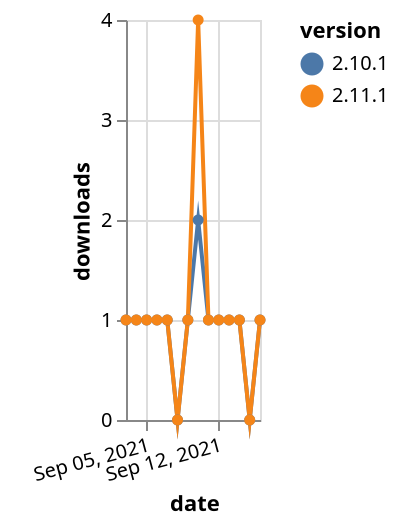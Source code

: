 {"$schema": "https://vega.github.io/schema/vega-lite/v5.json", "description": "A simple bar chart with embedded data.", "data": {"values": [{"date": "2021-09-03", "total": 238, "delta": 1, "version": "2.10.1"}, {"date": "2021-09-04", "total": 239, "delta": 1, "version": "2.10.1"}, {"date": "2021-09-05", "total": 240, "delta": 1, "version": "2.10.1"}, {"date": "2021-09-06", "total": 241, "delta": 1, "version": "2.10.1"}, {"date": "2021-09-07", "total": 242, "delta": 1, "version": "2.10.1"}, {"date": "2021-09-08", "total": 242, "delta": 0, "version": "2.10.1"}, {"date": "2021-09-09", "total": 243, "delta": 1, "version": "2.10.1"}, {"date": "2021-09-10", "total": 245, "delta": 2, "version": "2.10.1"}, {"date": "2021-09-11", "total": 246, "delta": 1, "version": "2.10.1"}, {"date": "2021-09-12", "total": 247, "delta": 1, "version": "2.10.1"}, {"date": "2021-09-13", "total": 248, "delta": 1, "version": "2.10.1"}, {"date": "2021-09-14", "total": 249, "delta": 1, "version": "2.10.1"}, {"date": "2021-09-15", "total": 249, "delta": 0, "version": "2.10.1"}, {"date": "2021-09-16", "total": 250, "delta": 1, "version": "2.10.1"}, {"date": "2021-09-03", "total": 198, "delta": 1, "version": "2.11.1"}, {"date": "2021-09-04", "total": 199, "delta": 1, "version": "2.11.1"}, {"date": "2021-09-05", "total": 200, "delta": 1, "version": "2.11.1"}, {"date": "2021-09-06", "total": 201, "delta": 1, "version": "2.11.1"}, {"date": "2021-09-07", "total": 202, "delta": 1, "version": "2.11.1"}, {"date": "2021-09-08", "total": 202, "delta": 0, "version": "2.11.1"}, {"date": "2021-09-09", "total": 203, "delta": 1, "version": "2.11.1"}, {"date": "2021-09-10", "total": 207, "delta": 4, "version": "2.11.1"}, {"date": "2021-09-11", "total": 208, "delta": 1, "version": "2.11.1"}, {"date": "2021-09-12", "total": 209, "delta": 1, "version": "2.11.1"}, {"date": "2021-09-13", "total": 210, "delta": 1, "version": "2.11.1"}, {"date": "2021-09-14", "total": 211, "delta": 1, "version": "2.11.1"}, {"date": "2021-09-15", "total": 211, "delta": 0, "version": "2.11.1"}, {"date": "2021-09-16", "total": 212, "delta": 1, "version": "2.11.1"}]}, "width": "container", "mark": {"type": "line", "point": {"filled": true}}, "encoding": {"x": {"field": "date", "type": "temporal", "timeUnit": "yearmonthdate", "title": "date", "axis": {"labelAngle": -15}}, "y": {"field": "delta", "type": "quantitative", "title": "downloads"}, "color": {"field": "version", "type": "nominal"}, "tooltip": {"field": "delta"}}}